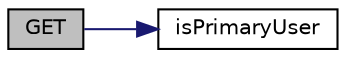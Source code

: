 digraph "GET"
{
  edge [fontname="Helvetica",fontsize="10",labelfontname="Helvetica",labelfontsize="10"];
  node [fontname="Helvetica",fontsize="10",shape=record];
  rankdir="LR";
  Node2 [label="GET",height=0.2,width=0.4,color="black", fillcolor="grey75", style="filled", fontcolor="black"];
  Node2 -> Node3 [color="midnightblue",fontsize="10",style="solid",fontname="Helvetica"];
  Node3 [label="isPrimaryUser",height=0.2,width=0.4,color="black", fillcolor="white", style="filled",URL="$security_8php.html#aa5ecb17c2198bf80eebdb9c160d72166"];
}
